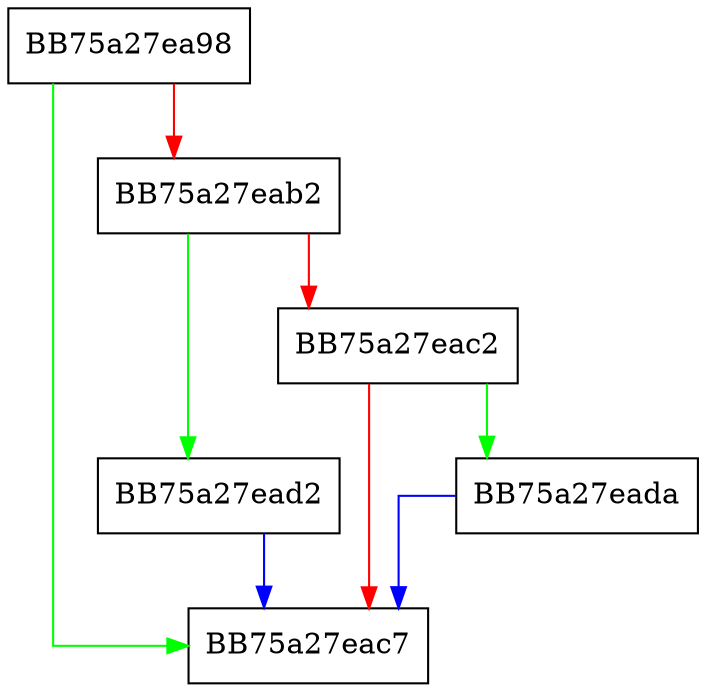 digraph sqlite3ReadSchema {
  node [shape="box"];
  graph [splines=ortho];
  BB75a27ea98 -> BB75a27eac7 [color="green"];
  BB75a27ea98 -> BB75a27eab2 [color="red"];
  BB75a27eab2 -> BB75a27ead2 [color="green"];
  BB75a27eab2 -> BB75a27eac2 [color="red"];
  BB75a27eac2 -> BB75a27eada [color="green"];
  BB75a27eac2 -> BB75a27eac7 [color="red"];
  BB75a27ead2 -> BB75a27eac7 [color="blue"];
  BB75a27eada -> BB75a27eac7 [color="blue"];
}